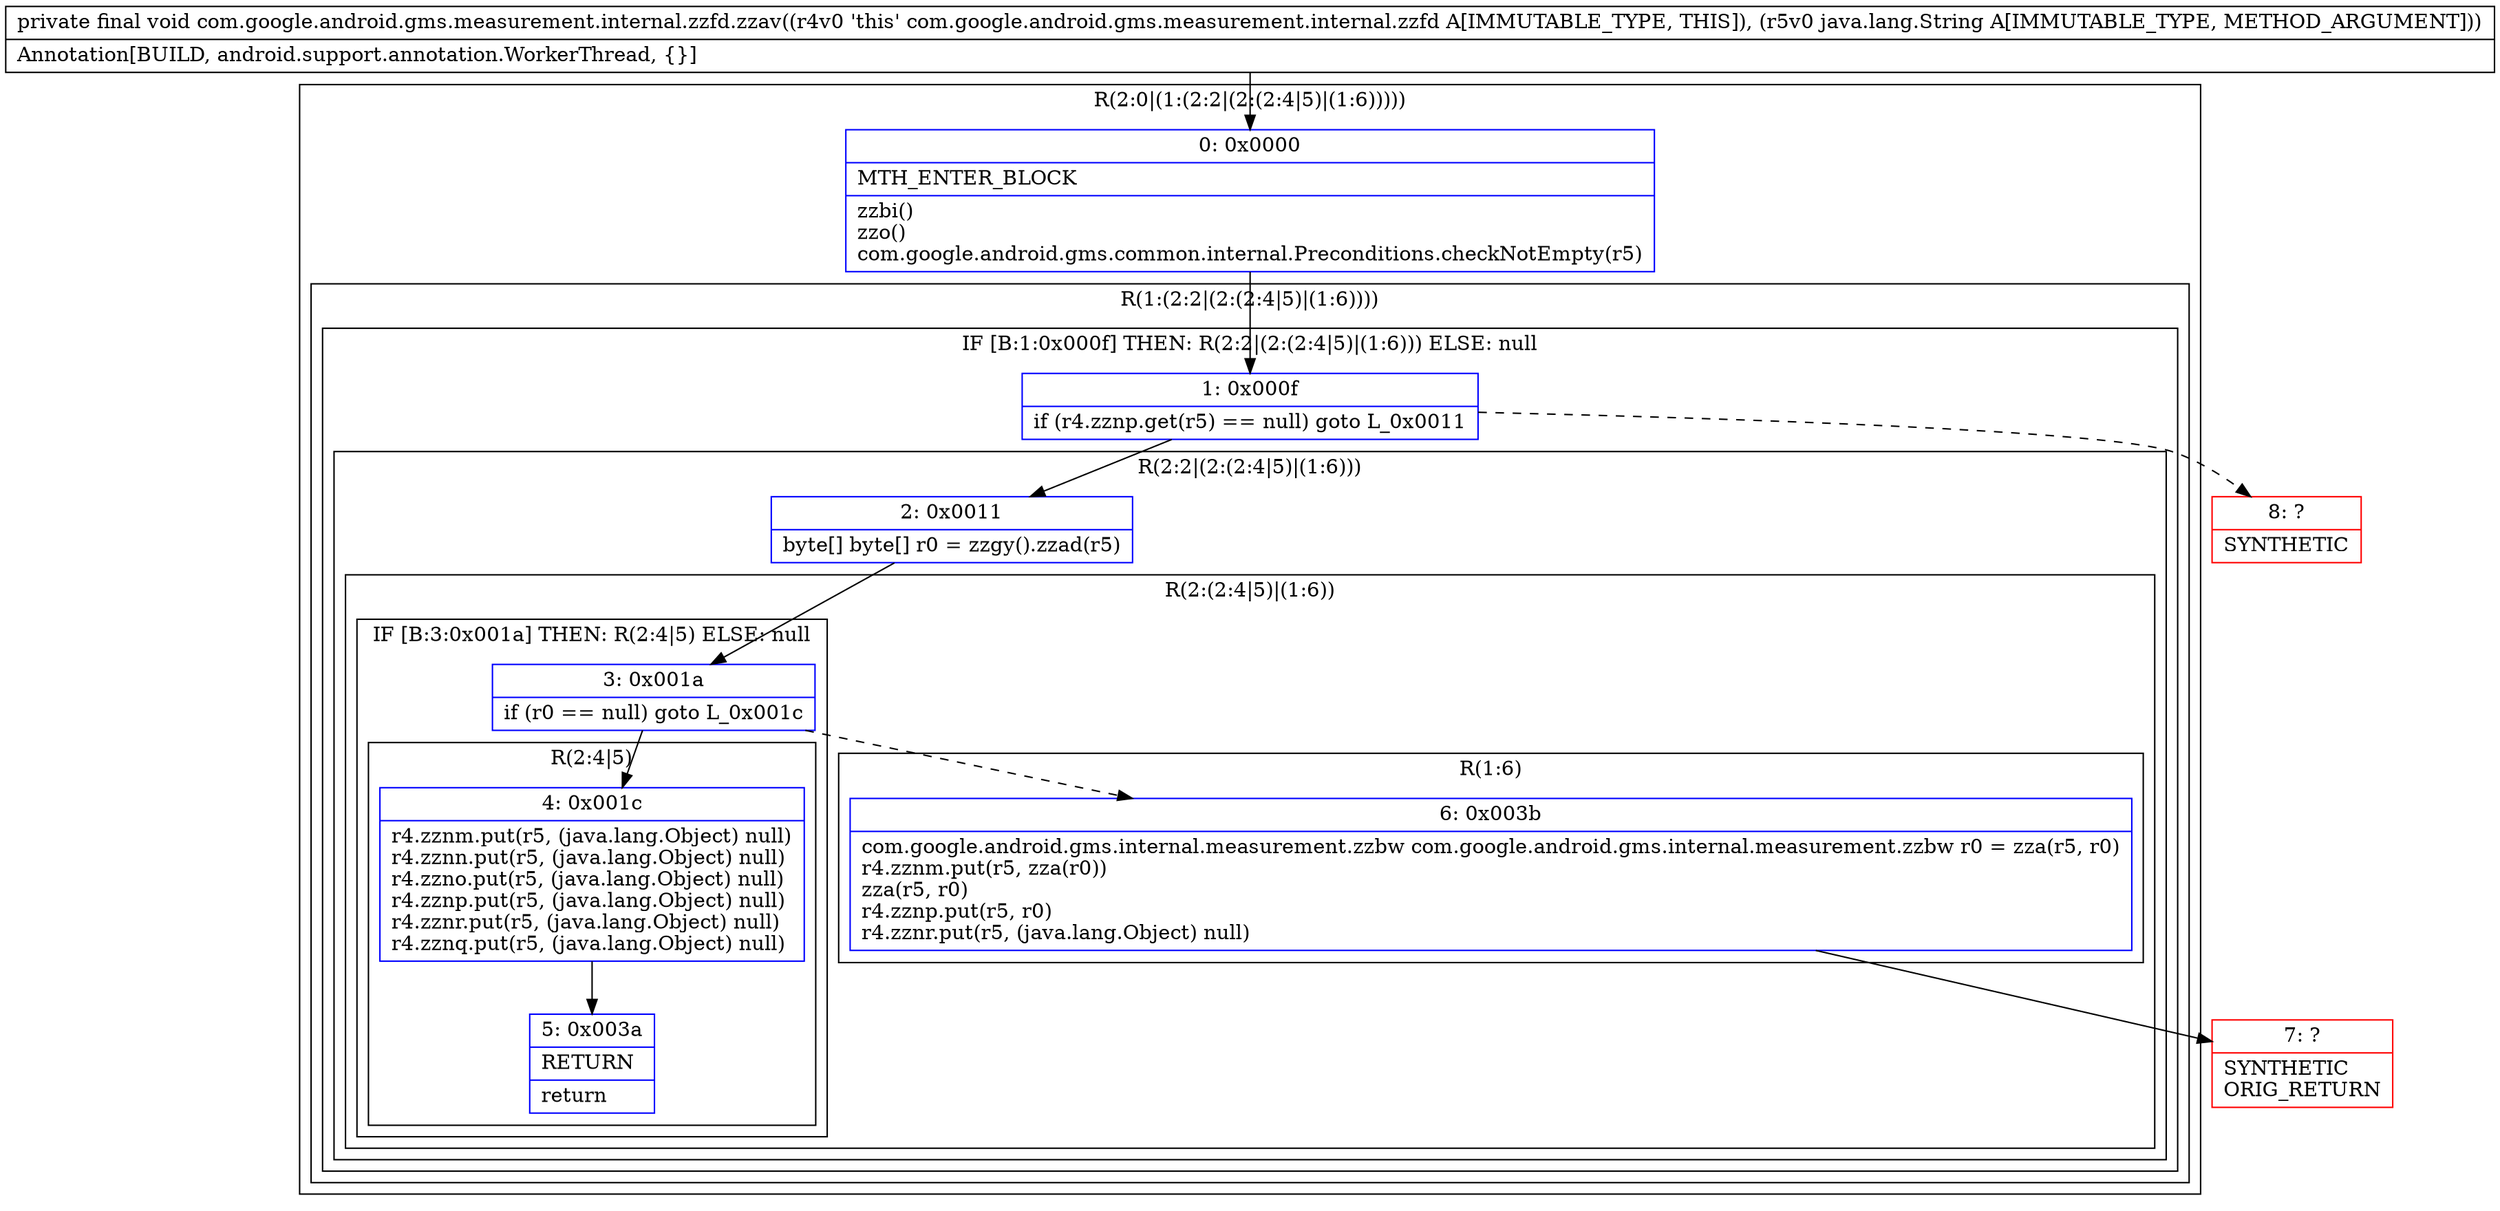 digraph "CFG forcom.google.android.gms.measurement.internal.zzfd.zzav(Ljava\/lang\/String;)V" {
subgraph cluster_Region_92201449 {
label = "R(2:0|(1:(2:2|(2:(2:4|5)|(1:6)))))";
node [shape=record,color=blue];
Node_0 [shape=record,label="{0\:\ 0x0000|MTH_ENTER_BLOCK\l|zzbi()\lzzo()\lcom.google.android.gms.common.internal.Preconditions.checkNotEmpty(r5)\l}"];
subgraph cluster_Region_706880005 {
label = "R(1:(2:2|(2:(2:4|5)|(1:6))))";
node [shape=record,color=blue];
subgraph cluster_IfRegion_205598027 {
label = "IF [B:1:0x000f] THEN: R(2:2|(2:(2:4|5)|(1:6))) ELSE: null";
node [shape=record,color=blue];
Node_1 [shape=record,label="{1\:\ 0x000f|if (r4.zznp.get(r5) == null) goto L_0x0011\l}"];
subgraph cluster_Region_607146869 {
label = "R(2:2|(2:(2:4|5)|(1:6)))";
node [shape=record,color=blue];
Node_2 [shape=record,label="{2\:\ 0x0011|byte[] byte[] r0 = zzgy().zzad(r5)\l}"];
subgraph cluster_Region_1395340725 {
label = "R(2:(2:4|5)|(1:6))";
node [shape=record,color=blue];
subgraph cluster_IfRegion_183360858 {
label = "IF [B:3:0x001a] THEN: R(2:4|5) ELSE: null";
node [shape=record,color=blue];
Node_3 [shape=record,label="{3\:\ 0x001a|if (r0 == null) goto L_0x001c\l}"];
subgraph cluster_Region_564721552 {
label = "R(2:4|5)";
node [shape=record,color=blue];
Node_4 [shape=record,label="{4\:\ 0x001c|r4.zznm.put(r5, (java.lang.Object) null)\lr4.zznn.put(r5, (java.lang.Object) null)\lr4.zzno.put(r5, (java.lang.Object) null)\lr4.zznp.put(r5, (java.lang.Object) null)\lr4.zznr.put(r5, (java.lang.Object) null)\lr4.zznq.put(r5, (java.lang.Object) null)\l}"];
Node_5 [shape=record,label="{5\:\ 0x003a|RETURN\l|return\l}"];
}
}
subgraph cluster_Region_980759275 {
label = "R(1:6)";
node [shape=record,color=blue];
Node_6 [shape=record,label="{6\:\ 0x003b|com.google.android.gms.internal.measurement.zzbw com.google.android.gms.internal.measurement.zzbw r0 = zza(r5, r0)\lr4.zznm.put(r5, zza(r0))\lzza(r5, r0)\lr4.zznp.put(r5, r0)\lr4.zznr.put(r5, (java.lang.Object) null)\l}"];
}
}
}
}
}
}
Node_7 [shape=record,color=red,label="{7\:\ ?|SYNTHETIC\lORIG_RETURN\l}"];
Node_8 [shape=record,color=red,label="{8\:\ ?|SYNTHETIC\l}"];
MethodNode[shape=record,label="{private final void com.google.android.gms.measurement.internal.zzfd.zzav((r4v0 'this' com.google.android.gms.measurement.internal.zzfd A[IMMUTABLE_TYPE, THIS]), (r5v0 java.lang.String A[IMMUTABLE_TYPE, METHOD_ARGUMENT]))  | Annotation[BUILD, android.support.annotation.WorkerThread, \{\}]\l}"];
MethodNode -> Node_0;
Node_0 -> Node_1;
Node_1 -> Node_2;
Node_1 -> Node_8[style=dashed];
Node_2 -> Node_3;
Node_3 -> Node_4;
Node_3 -> Node_6[style=dashed];
Node_4 -> Node_5;
Node_6 -> Node_7;
}

